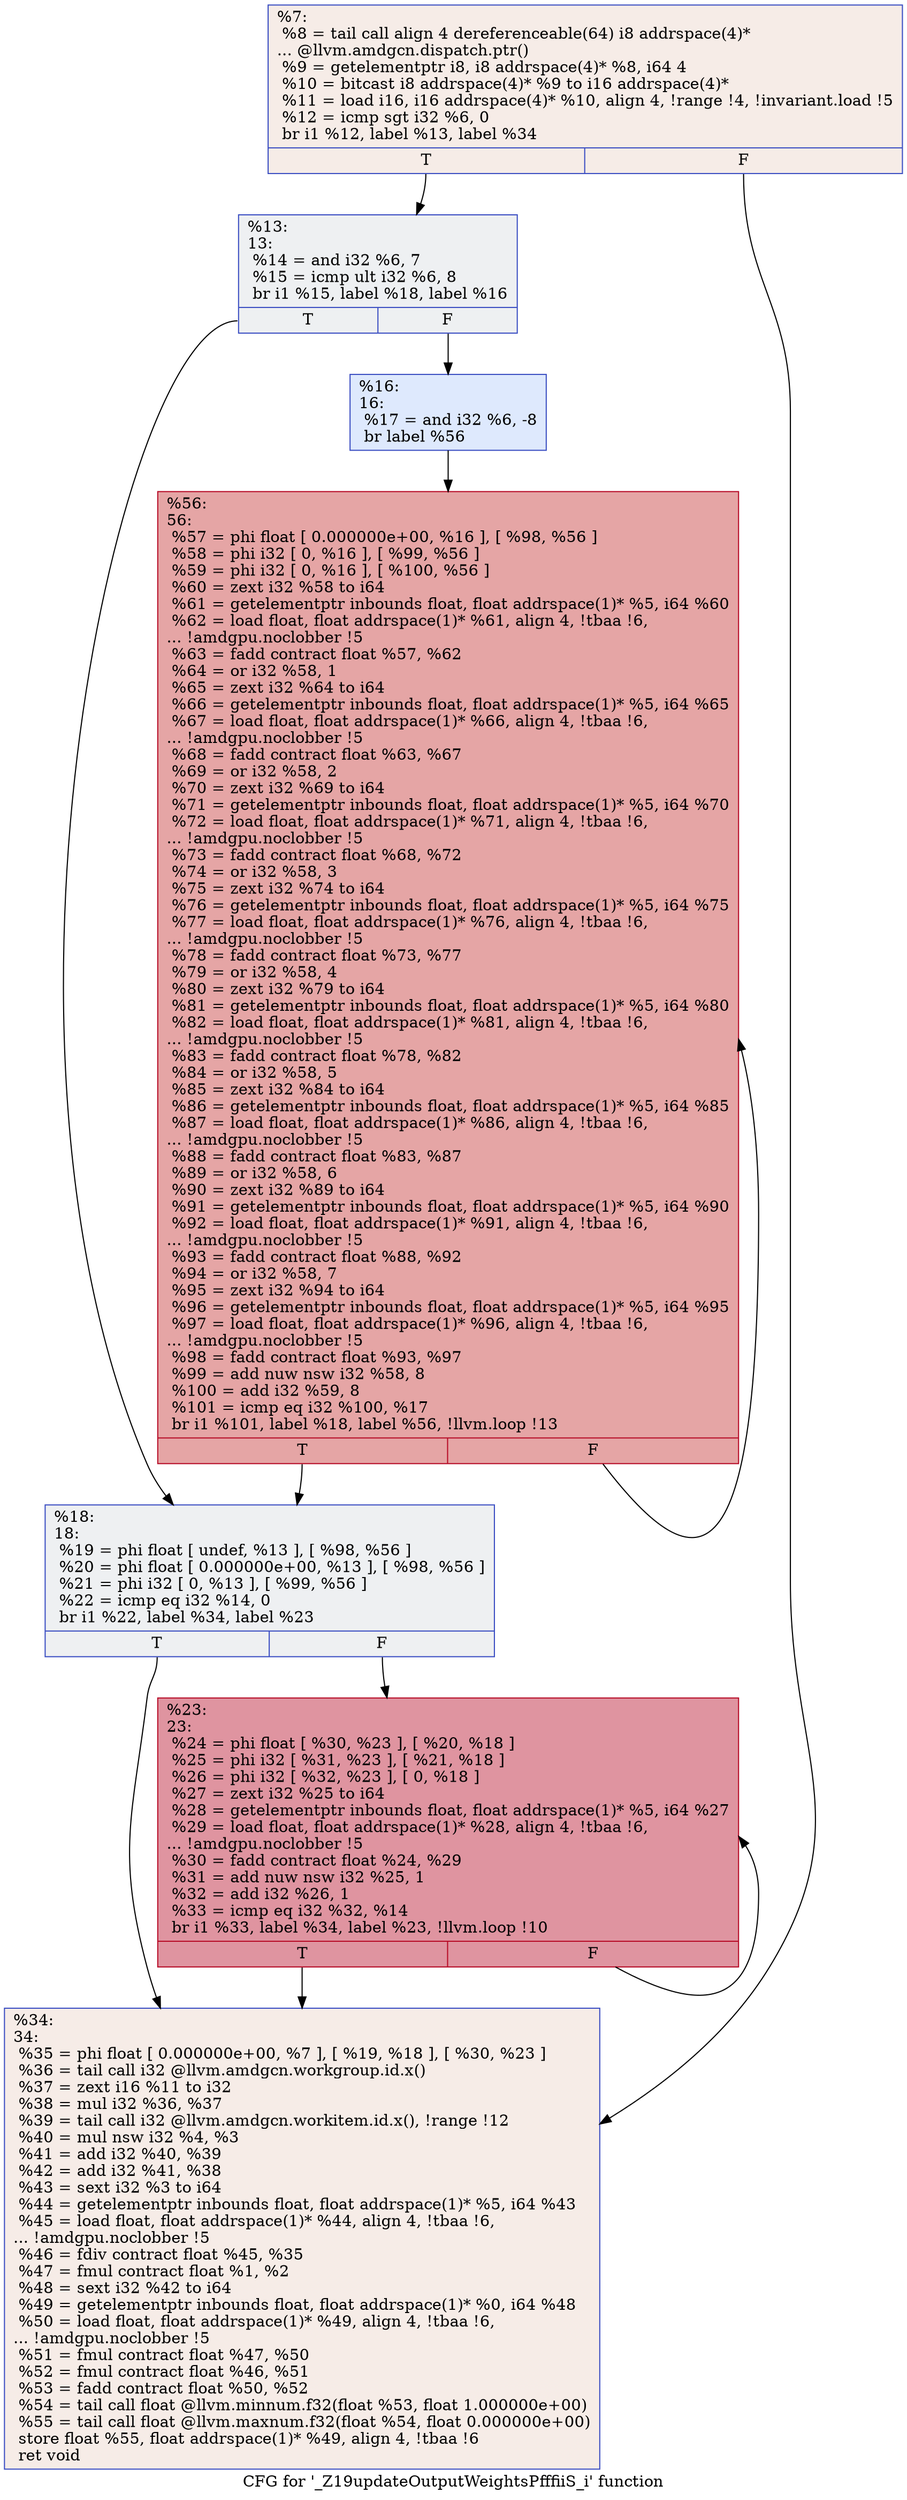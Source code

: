 digraph "CFG for '_Z19updateOutputWeightsPfffiiS_i' function" {
	label="CFG for '_Z19updateOutputWeightsPfffiiS_i' function";

	Node0x57091c0 [shape=record,color="#3d50c3ff", style=filled, fillcolor="#ead5c970",label="{%7:\l  %8 = tail call align 4 dereferenceable(64) i8 addrspace(4)*\l... @llvm.amdgcn.dispatch.ptr()\l  %9 = getelementptr i8, i8 addrspace(4)* %8, i64 4\l  %10 = bitcast i8 addrspace(4)* %9 to i16 addrspace(4)*\l  %11 = load i16, i16 addrspace(4)* %10, align 4, !range !4, !invariant.load !5\l  %12 = icmp sgt i32 %6, 0\l  br i1 %12, label %13, label %34\l|{<s0>T|<s1>F}}"];
	Node0x57091c0:s0 -> Node0x570a9e0;
	Node0x57091c0:s1 -> Node0x570aa70;
	Node0x570a9e0 [shape=record,color="#3d50c3ff", style=filled, fillcolor="#d9dce170",label="{%13:\l13:                                               \l  %14 = and i32 %6, 7\l  %15 = icmp ult i32 %6, 8\l  br i1 %15, label %18, label %16\l|{<s0>T|<s1>F}}"];
	Node0x570a9e0:s0 -> Node0x570ad30;
	Node0x570a9e0:s1 -> Node0x570ad80;
	Node0x570ad80 [shape=record,color="#3d50c3ff", style=filled, fillcolor="#b5cdfa70",label="{%16:\l16:                                               \l  %17 = and i32 %6, -8\l  br label %56\l}"];
	Node0x570ad80 -> Node0x5709430;
	Node0x570ad30 [shape=record,color="#3d50c3ff", style=filled, fillcolor="#d9dce170",label="{%18:\l18:                                               \l  %19 = phi float [ undef, %13 ], [ %98, %56 ]\l  %20 = phi float [ 0.000000e+00, %13 ], [ %98, %56 ]\l  %21 = phi i32 [ 0, %13 ], [ %99, %56 ]\l  %22 = icmp eq i32 %14, 0\l  br i1 %22, label %34, label %23\l|{<s0>T|<s1>F}}"];
	Node0x570ad30:s0 -> Node0x570aa70;
	Node0x570ad30:s1 -> Node0x570c280;
	Node0x570c280 [shape=record,color="#b70d28ff", style=filled, fillcolor="#b70d2870",label="{%23:\l23:                                               \l  %24 = phi float [ %30, %23 ], [ %20, %18 ]\l  %25 = phi i32 [ %31, %23 ], [ %21, %18 ]\l  %26 = phi i32 [ %32, %23 ], [ 0, %18 ]\l  %27 = zext i32 %25 to i64\l  %28 = getelementptr inbounds float, float addrspace(1)* %5, i64 %27\l  %29 = load float, float addrspace(1)* %28, align 4, !tbaa !6,\l... !amdgpu.noclobber !5\l  %30 = fadd contract float %24, %29\l  %31 = add nuw nsw i32 %25, 1\l  %32 = add i32 %26, 1\l  %33 = icmp eq i32 %32, %14\l  br i1 %33, label %34, label %23, !llvm.loop !10\l|{<s0>T|<s1>F}}"];
	Node0x570c280:s0 -> Node0x570aa70;
	Node0x570c280:s1 -> Node0x570c280;
	Node0x570aa70 [shape=record,color="#3d50c3ff", style=filled, fillcolor="#ead5c970",label="{%34:\l34:                                               \l  %35 = phi float [ 0.000000e+00, %7 ], [ %19, %18 ], [ %30, %23 ]\l  %36 = tail call i32 @llvm.amdgcn.workgroup.id.x()\l  %37 = zext i16 %11 to i32\l  %38 = mul i32 %36, %37\l  %39 = tail call i32 @llvm.amdgcn.workitem.id.x(), !range !12\l  %40 = mul nsw i32 %4, %3\l  %41 = add i32 %40, %39\l  %42 = add i32 %41, %38\l  %43 = sext i32 %3 to i64\l  %44 = getelementptr inbounds float, float addrspace(1)* %5, i64 %43\l  %45 = load float, float addrspace(1)* %44, align 4, !tbaa !6,\l... !amdgpu.noclobber !5\l  %46 = fdiv contract float %45, %35\l  %47 = fmul contract float %1, %2\l  %48 = sext i32 %42 to i64\l  %49 = getelementptr inbounds float, float addrspace(1)* %0, i64 %48\l  %50 = load float, float addrspace(1)* %49, align 4, !tbaa !6,\l... !amdgpu.noclobber !5\l  %51 = fmul contract float %47, %50\l  %52 = fmul contract float %46, %51\l  %53 = fadd contract float %50, %52\l  %54 = tail call float @llvm.minnum.f32(float %53, float 1.000000e+00)\l  %55 = tail call float @llvm.maxnum.f32(float %54, float 0.000000e+00)\l  store float %55, float addrspace(1)* %49, align 4, !tbaa !6\l  ret void\l}"];
	Node0x5709430 [shape=record,color="#b70d28ff", style=filled, fillcolor="#c5333470",label="{%56:\l56:                                               \l  %57 = phi float [ 0.000000e+00, %16 ], [ %98, %56 ]\l  %58 = phi i32 [ 0, %16 ], [ %99, %56 ]\l  %59 = phi i32 [ 0, %16 ], [ %100, %56 ]\l  %60 = zext i32 %58 to i64\l  %61 = getelementptr inbounds float, float addrspace(1)* %5, i64 %60\l  %62 = load float, float addrspace(1)* %61, align 4, !tbaa !6,\l... !amdgpu.noclobber !5\l  %63 = fadd contract float %57, %62\l  %64 = or i32 %58, 1\l  %65 = zext i32 %64 to i64\l  %66 = getelementptr inbounds float, float addrspace(1)* %5, i64 %65\l  %67 = load float, float addrspace(1)* %66, align 4, !tbaa !6,\l... !amdgpu.noclobber !5\l  %68 = fadd contract float %63, %67\l  %69 = or i32 %58, 2\l  %70 = zext i32 %69 to i64\l  %71 = getelementptr inbounds float, float addrspace(1)* %5, i64 %70\l  %72 = load float, float addrspace(1)* %71, align 4, !tbaa !6,\l... !amdgpu.noclobber !5\l  %73 = fadd contract float %68, %72\l  %74 = or i32 %58, 3\l  %75 = zext i32 %74 to i64\l  %76 = getelementptr inbounds float, float addrspace(1)* %5, i64 %75\l  %77 = load float, float addrspace(1)* %76, align 4, !tbaa !6,\l... !amdgpu.noclobber !5\l  %78 = fadd contract float %73, %77\l  %79 = or i32 %58, 4\l  %80 = zext i32 %79 to i64\l  %81 = getelementptr inbounds float, float addrspace(1)* %5, i64 %80\l  %82 = load float, float addrspace(1)* %81, align 4, !tbaa !6,\l... !amdgpu.noclobber !5\l  %83 = fadd contract float %78, %82\l  %84 = or i32 %58, 5\l  %85 = zext i32 %84 to i64\l  %86 = getelementptr inbounds float, float addrspace(1)* %5, i64 %85\l  %87 = load float, float addrspace(1)* %86, align 4, !tbaa !6,\l... !amdgpu.noclobber !5\l  %88 = fadd contract float %83, %87\l  %89 = or i32 %58, 6\l  %90 = zext i32 %89 to i64\l  %91 = getelementptr inbounds float, float addrspace(1)* %5, i64 %90\l  %92 = load float, float addrspace(1)* %91, align 4, !tbaa !6,\l... !amdgpu.noclobber !5\l  %93 = fadd contract float %88, %92\l  %94 = or i32 %58, 7\l  %95 = zext i32 %94 to i64\l  %96 = getelementptr inbounds float, float addrspace(1)* %5, i64 %95\l  %97 = load float, float addrspace(1)* %96, align 4, !tbaa !6,\l... !amdgpu.noclobber !5\l  %98 = fadd contract float %93, %97\l  %99 = add nuw nsw i32 %58, 8\l  %100 = add i32 %59, 8\l  %101 = icmp eq i32 %100, %17\l  br i1 %101, label %18, label %56, !llvm.loop !13\l|{<s0>T|<s1>F}}"];
	Node0x5709430:s0 -> Node0x570ad30;
	Node0x5709430:s1 -> Node0x5709430;
}
